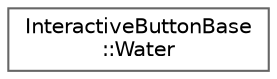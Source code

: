 digraph "类继承关系图"
{
 // LATEX_PDF_SIZE
  bgcolor="transparent";
  edge [fontname=Helvetica,fontsize=10,labelfontname=Helvetica,labelfontsize=10];
  node [fontname=Helvetica,fontsize=10,shape=box,height=0.2,width=0.4];
  rankdir="LR";
  Node0 [id="Node000000",label="InteractiveButtonBase\l::Water",height=0.2,width=0.4,color="grey40", fillcolor="white", style="filled",URL="$struct_interactive_button_base_1_1_water.html",tooltip="鼠标按下/松开的水波纹动画"];
}
